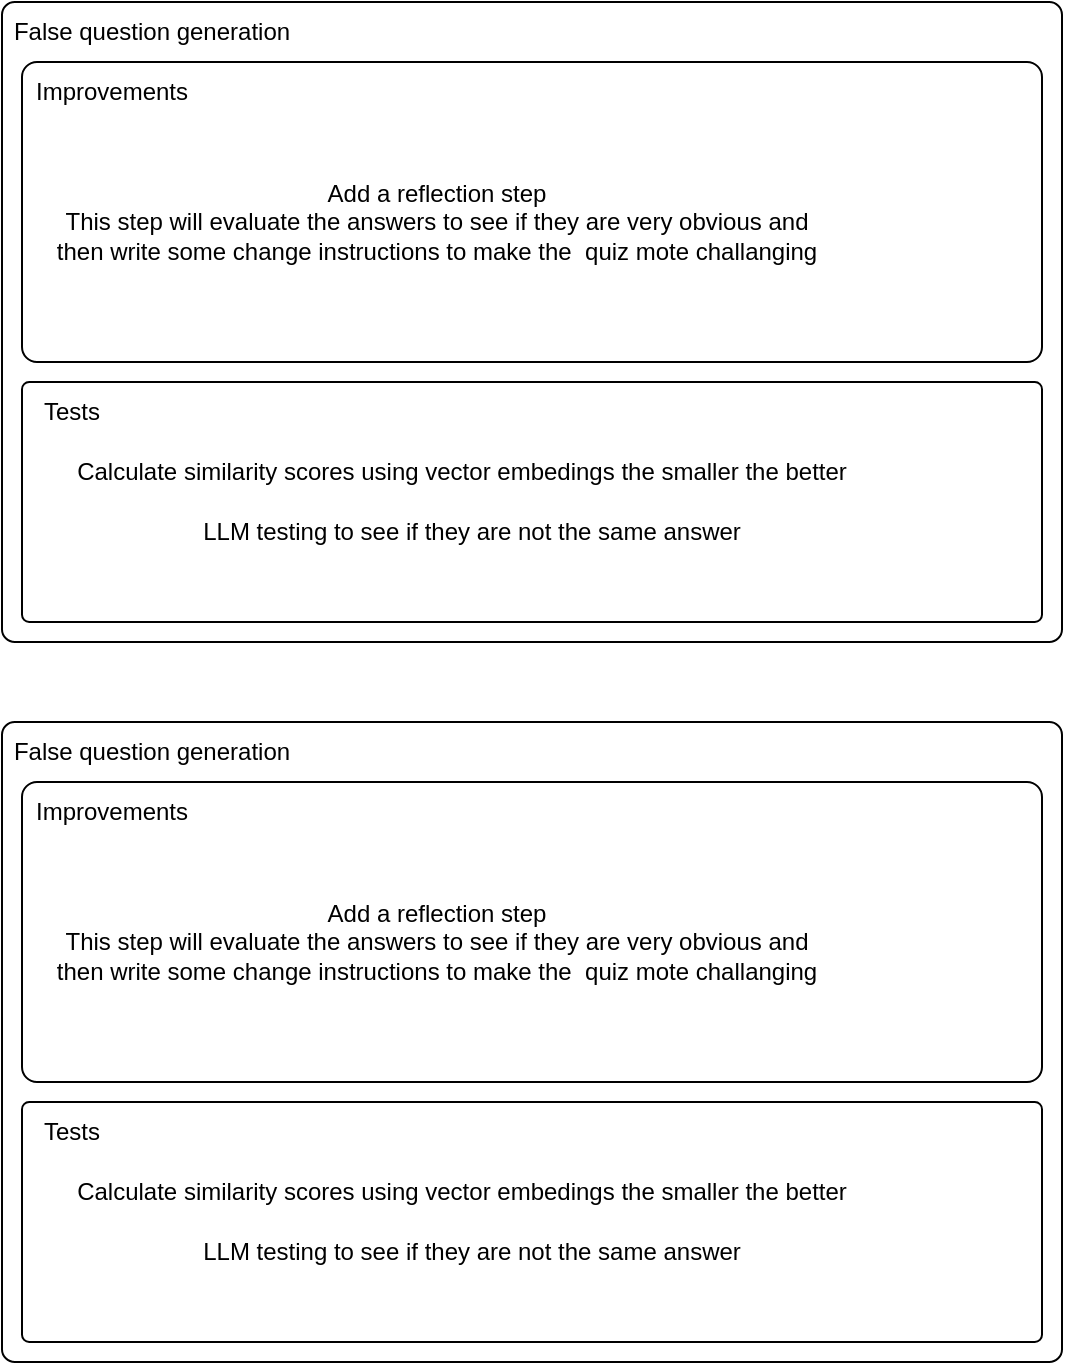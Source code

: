 <mxfile version="25.0.2">
  <diagram name="Page-1" id="7LNpEaiiqMLSSIrTpocU">
    <mxGraphModel dx="1098" dy="988" grid="1" gridSize="10" guides="1" tooltips="1" connect="1" arrows="1" fold="1" page="1" pageScale="1" pageWidth="850" pageHeight="1100" math="0" shadow="0">
      <root>
        <mxCell id="0" />
        <mxCell id="1" parent="0" />
        <mxCell id="ubA4rPfkMOA-z8qnMGcc-1" value="" style="rounded=1;whiteSpace=wrap;html=1;arcSize=2;" parent="1" vertex="1">
          <mxGeometry x="40" y="80" width="530" height="320" as="geometry" />
        </mxCell>
        <mxCell id="ubA4rPfkMOA-z8qnMGcc-2" value="False question generation" style="text;html=1;align=center;verticalAlign=middle;whiteSpace=wrap;rounded=0;" parent="1" vertex="1">
          <mxGeometry x="40" y="80" width="150" height="30" as="geometry" />
        </mxCell>
        <mxCell id="ubA4rPfkMOA-z8qnMGcc-3" value="" style="rounded=1;whiteSpace=wrap;html=1;arcSize=3;" parent="1" vertex="1">
          <mxGeometry x="50" y="270" width="510" height="120" as="geometry" />
        </mxCell>
        <mxCell id="ubA4rPfkMOA-z8qnMGcc-4" value="" style="rounded=1;whiteSpace=wrap;html=1;arcSize=5;" parent="1" vertex="1">
          <mxGeometry x="50" y="110" width="510" height="150" as="geometry" />
        </mxCell>
        <mxCell id="ubA4rPfkMOA-z8qnMGcc-5" value="Improvements" style="text;html=1;align=center;verticalAlign=middle;whiteSpace=wrap;rounded=0;" parent="1" vertex="1">
          <mxGeometry x="50" y="110" width="90" height="30" as="geometry" />
        </mxCell>
        <mxCell id="ubA4rPfkMOA-z8qnMGcc-6" value="Tests" style="text;html=1;align=center;verticalAlign=middle;whiteSpace=wrap;rounded=0;" parent="1" vertex="1">
          <mxGeometry x="50" y="270" width="50" height="30" as="geometry" />
        </mxCell>
        <mxCell id="ubA4rPfkMOA-z8qnMGcc-7" value="Calculate similarity scores using vector embedings the smaller the better" style="text;html=1;align=center;verticalAlign=middle;whiteSpace=wrap;rounded=0;" parent="1" vertex="1">
          <mxGeometry x="50" y="300" width="440" height="30" as="geometry" />
        </mxCell>
        <mxCell id="ubA4rPfkMOA-z8qnMGcc-8" value="LLM testing to see if they are not the same answer" style="text;html=1;align=center;verticalAlign=middle;whiteSpace=wrap;rounded=0;" parent="1" vertex="1">
          <mxGeometry x="50" y="330" width="450" height="30" as="geometry" />
        </mxCell>
        <mxCell id="ubA4rPfkMOA-z8qnMGcc-9" value="Add a reflection step&lt;br&gt;This step will evaluate the answers to see if they are very obvious and then write some change instructions to make the&amp;nbsp; quiz mote challanging" style="text;html=1;align=center;verticalAlign=middle;whiteSpace=wrap;rounded=0;" parent="1" vertex="1">
          <mxGeometry x="60" y="140" width="395" height="100" as="geometry" />
        </mxCell>
        <mxCell id="ubA4rPfkMOA-z8qnMGcc-10" value="" style="rounded=1;whiteSpace=wrap;html=1;arcSize=2;" parent="1" vertex="1">
          <mxGeometry x="40" y="440" width="530" height="320" as="geometry" />
        </mxCell>
        <mxCell id="ubA4rPfkMOA-z8qnMGcc-11" value="False question generation" style="text;html=1;align=center;verticalAlign=middle;whiteSpace=wrap;rounded=0;" parent="1" vertex="1">
          <mxGeometry x="40" y="440" width="150" height="30" as="geometry" />
        </mxCell>
        <mxCell id="ubA4rPfkMOA-z8qnMGcc-12" value="" style="rounded=1;whiteSpace=wrap;html=1;arcSize=3;" parent="1" vertex="1">
          <mxGeometry x="50" y="630" width="510" height="120" as="geometry" />
        </mxCell>
        <mxCell id="ubA4rPfkMOA-z8qnMGcc-13" value="" style="rounded=1;whiteSpace=wrap;html=1;arcSize=5;" parent="1" vertex="1">
          <mxGeometry x="50" y="470" width="510" height="150" as="geometry" />
        </mxCell>
        <mxCell id="ubA4rPfkMOA-z8qnMGcc-14" value="Improvements" style="text;html=1;align=center;verticalAlign=middle;whiteSpace=wrap;rounded=0;" parent="1" vertex="1">
          <mxGeometry x="50" y="470" width="90" height="30" as="geometry" />
        </mxCell>
        <mxCell id="ubA4rPfkMOA-z8qnMGcc-15" value="Tests" style="text;html=1;align=center;verticalAlign=middle;whiteSpace=wrap;rounded=0;" parent="1" vertex="1">
          <mxGeometry x="50" y="630" width="50" height="30" as="geometry" />
        </mxCell>
        <mxCell id="ubA4rPfkMOA-z8qnMGcc-16" value="Calculate similarity scores using vector embedings the smaller the better" style="text;html=1;align=center;verticalAlign=middle;whiteSpace=wrap;rounded=0;" parent="1" vertex="1">
          <mxGeometry x="50" y="660" width="440" height="30" as="geometry" />
        </mxCell>
        <mxCell id="ubA4rPfkMOA-z8qnMGcc-17" value="LLM testing to see if they are not the same answer" style="text;html=1;align=center;verticalAlign=middle;whiteSpace=wrap;rounded=0;" parent="1" vertex="1">
          <mxGeometry x="50" y="690" width="450" height="30" as="geometry" />
        </mxCell>
        <mxCell id="ubA4rPfkMOA-z8qnMGcc-18" value="Add a reflection step&lt;br&gt;This step will evaluate the answers to see if they are very obvious and then write some change instructions to make the&amp;nbsp; quiz mote challanging" style="text;html=1;align=center;verticalAlign=middle;whiteSpace=wrap;rounded=0;" parent="1" vertex="1">
          <mxGeometry x="60" y="500" width="395" height="100" as="geometry" />
        </mxCell>
      </root>
    </mxGraphModel>
  </diagram>
</mxfile>
